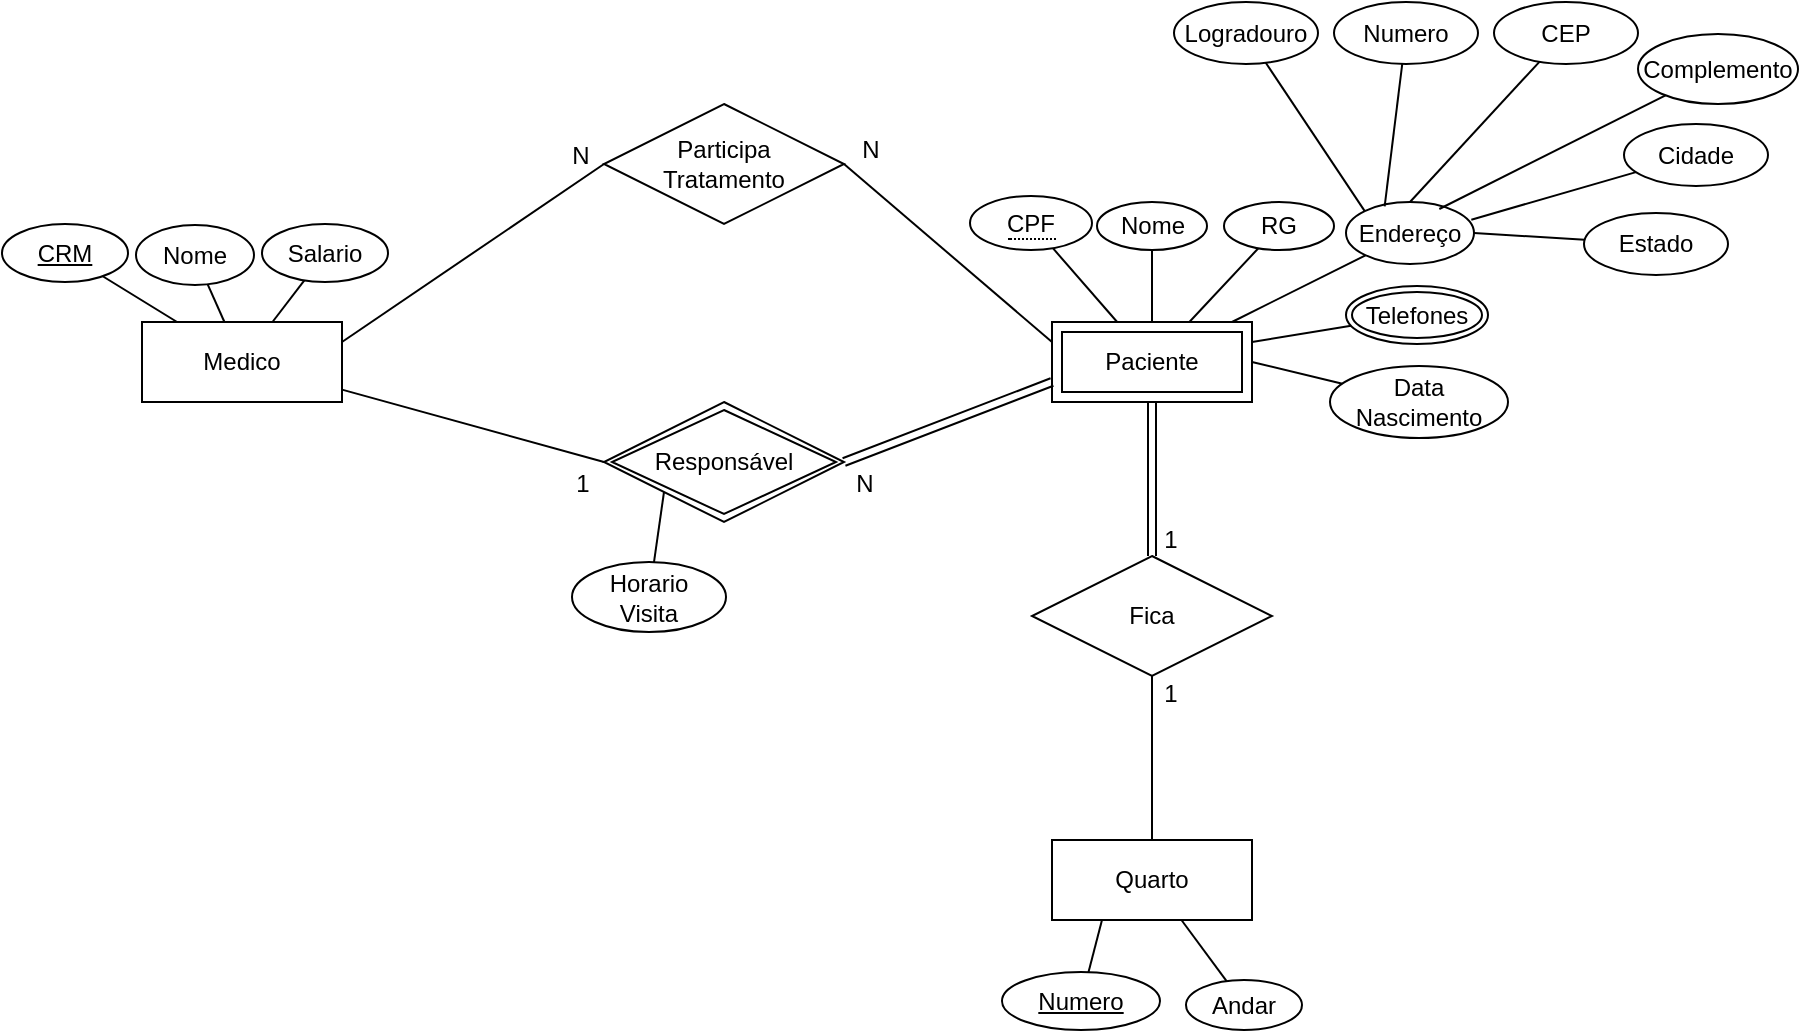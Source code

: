 <mxfile version="13.6.9" type="device"><diagram id="gLGxLpBojREsRRcUhPYL" name="Page-1"><mxGraphModel dx="865" dy="457" grid="0" gridSize="10" guides="1" tooltips="1" connect="1" arrows="1" fold="1" page="1" pageScale="1" pageWidth="827" pageHeight="1169" math="0" shadow="0"><root><mxCell id="0"/><mxCell id="1" parent="0"/><mxCell id="Zzip1nF_-tby2MiYkes4-37" style="edgeStyle=none;rounded=0;orthogonalLoop=1;jettySize=auto;html=1;entryX=0;entryY=0.5;entryDx=0;entryDy=0;endArrow=none;endFill=0;" edge="1" parent="1" source="Zzip1nF_-tby2MiYkes4-1" target="Zzip1nF_-tby2MiYkes4-36"><mxGeometry relative="1" as="geometry"/></mxCell><mxCell id="Zzip1nF_-tby2MiYkes4-42" style="edgeStyle=none;rounded=0;orthogonalLoop=1;jettySize=auto;html=1;entryX=0;entryY=0.5;entryDx=0;entryDy=0;endArrow=none;endFill=0;exitX=1;exitY=0.25;exitDx=0;exitDy=0;" edge="1" parent="1" source="Zzip1nF_-tby2MiYkes4-1" target="Zzip1nF_-tby2MiYkes4-41"><mxGeometry relative="1" as="geometry"/></mxCell><mxCell id="Zzip1nF_-tby2MiYkes4-1" value="Medico" style="whiteSpace=wrap;html=1;align=center;" vertex="1" parent="1"><mxGeometry x="217" y="315" width="100" height="40" as="geometry"/></mxCell><mxCell id="Zzip1nF_-tby2MiYkes4-3" style="rounded=0;orthogonalLoop=1;jettySize=auto;html=1;endArrow=none;endFill=0;" edge="1" parent="1" source="Zzip1nF_-tby2MiYkes4-2" target="Zzip1nF_-tby2MiYkes4-1"><mxGeometry relative="1" as="geometry"/></mxCell><mxCell id="Zzip1nF_-tby2MiYkes4-2" value="CRM" style="ellipse;whiteSpace=wrap;html=1;align=center;fontStyle=4;" vertex="1" parent="1"><mxGeometry x="147" y="266" width="63" height="29" as="geometry"/></mxCell><mxCell id="Zzip1nF_-tby2MiYkes4-5" style="edgeStyle=none;rounded=0;orthogonalLoop=1;jettySize=auto;html=1;endArrow=none;endFill=0;" edge="1" parent="1" source="Zzip1nF_-tby2MiYkes4-4" target="Zzip1nF_-tby2MiYkes4-1"><mxGeometry relative="1" as="geometry"/></mxCell><mxCell id="Zzip1nF_-tby2MiYkes4-4" value="Nome" style="ellipse;whiteSpace=wrap;html=1;align=center;" vertex="1" parent="1"><mxGeometry x="214" y="266.5" width="59" height="30" as="geometry"/></mxCell><mxCell id="Zzip1nF_-tby2MiYkes4-7" style="edgeStyle=none;rounded=0;orthogonalLoop=1;jettySize=auto;html=1;endArrow=none;endFill=0;" edge="1" parent="1" source="Zzip1nF_-tby2MiYkes4-6" target="Zzip1nF_-tby2MiYkes4-1"><mxGeometry relative="1" as="geometry"/></mxCell><mxCell id="Zzip1nF_-tby2MiYkes4-6" value="Salario" style="ellipse;whiteSpace=wrap;html=1;align=center;" vertex="1" parent="1"><mxGeometry x="277" y="266" width="63" height="29" as="geometry"/></mxCell><mxCell id="Zzip1nF_-tby2MiYkes4-51" style="edgeStyle=none;rounded=0;orthogonalLoop=1;jettySize=auto;html=1;entryX=0.5;entryY=0;entryDx=0;entryDy=0;endArrow=none;endFill=0;shape=link;" edge="1" parent="1" source="Zzip1nF_-tby2MiYkes4-8" target="Zzip1nF_-tby2MiYkes4-50"><mxGeometry relative="1" as="geometry"/></mxCell><mxCell id="Zzip1nF_-tby2MiYkes4-8" value="Paciente" style="shape=ext;margin=3;double=1;whiteSpace=wrap;html=1;align=center;" vertex="1" parent="1"><mxGeometry x="672" y="315" width="100" height="40" as="geometry"/></mxCell><mxCell id="Zzip1nF_-tby2MiYkes4-11" style="edgeStyle=none;rounded=0;orthogonalLoop=1;jettySize=auto;html=1;endArrow=none;endFill=0;" edge="1" parent="1" source="Zzip1nF_-tby2MiYkes4-10" target="Zzip1nF_-tby2MiYkes4-8"><mxGeometry relative="1" as="geometry"/></mxCell><mxCell id="Zzip1nF_-tby2MiYkes4-10" value="&lt;span style=&quot;border-bottom: 1px dotted&quot;&gt;CPF&lt;/span&gt;" style="ellipse;whiteSpace=wrap;html=1;align=center;" vertex="1" parent="1"><mxGeometry x="631" y="252" width="61" height="27" as="geometry"/></mxCell><mxCell id="Zzip1nF_-tby2MiYkes4-15" style="edgeStyle=none;rounded=0;orthogonalLoop=1;jettySize=auto;html=1;endArrow=none;endFill=0;" edge="1" parent="1" source="Zzip1nF_-tby2MiYkes4-13" target="Zzip1nF_-tby2MiYkes4-8"><mxGeometry relative="1" as="geometry"/></mxCell><mxCell id="Zzip1nF_-tby2MiYkes4-13" value="Nome" style="ellipse;whiteSpace=wrap;html=1;align=center;" vertex="1" parent="1"><mxGeometry x="694.5" y="255" width="55" height="24" as="geometry"/></mxCell><mxCell id="Zzip1nF_-tby2MiYkes4-16" style="edgeStyle=none;rounded=0;orthogonalLoop=1;jettySize=auto;html=1;endArrow=none;endFill=0;" edge="1" parent="1" source="Zzip1nF_-tby2MiYkes4-14" target="Zzip1nF_-tby2MiYkes4-8"><mxGeometry relative="1" as="geometry"/></mxCell><mxCell id="Zzip1nF_-tby2MiYkes4-14" value="RG" style="ellipse;whiteSpace=wrap;html=1;align=center;" vertex="1" parent="1"><mxGeometry x="758" y="255" width="55" height="24" as="geometry"/></mxCell><mxCell id="Zzip1nF_-tby2MiYkes4-18" style="edgeStyle=none;rounded=0;orthogonalLoop=1;jettySize=auto;html=1;endArrow=none;endFill=0;" edge="1" parent="1" source="Zzip1nF_-tby2MiYkes4-17" target="Zzip1nF_-tby2MiYkes4-8"><mxGeometry relative="1" as="geometry"/></mxCell><mxCell id="Zzip1nF_-tby2MiYkes4-17" value="Endereço" style="ellipse;whiteSpace=wrap;html=1;align=center;" vertex="1" parent="1"><mxGeometry x="819" y="255" width="64" height="31" as="geometry"/></mxCell><mxCell id="Zzip1nF_-tby2MiYkes4-25" style="edgeStyle=none;rounded=0;orthogonalLoop=1;jettySize=auto;html=1;entryX=0;entryY=0;entryDx=0;entryDy=0;endArrow=none;endFill=0;" edge="1" parent="1" source="Zzip1nF_-tby2MiYkes4-19" target="Zzip1nF_-tby2MiYkes4-17"><mxGeometry relative="1" as="geometry"/></mxCell><mxCell id="Zzip1nF_-tby2MiYkes4-19" value="Logradouro" style="ellipse;whiteSpace=wrap;html=1;align=center;" vertex="1" parent="1"><mxGeometry x="733" y="155" width="72" height="31" as="geometry"/></mxCell><mxCell id="Zzip1nF_-tby2MiYkes4-26" style="edgeStyle=none;rounded=0;orthogonalLoop=1;jettySize=auto;html=1;entryX=0.302;entryY=0.07;entryDx=0;entryDy=0;entryPerimeter=0;endArrow=none;endFill=0;" edge="1" parent="1" source="Zzip1nF_-tby2MiYkes4-20" target="Zzip1nF_-tby2MiYkes4-17"><mxGeometry relative="1" as="geometry"/></mxCell><mxCell id="Zzip1nF_-tby2MiYkes4-20" value="Numero" style="ellipse;whiteSpace=wrap;html=1;align=center;" vertex="1" parent="1"><mxGeometry x="813" y="155" width="72" height="31" as="geometry"/></mxCell><mxCell id="Zzip1nF_-tby2MiYkes4-27" style="edgeStyle=none;rounded=0;orthogonalLoop=1;jettySize=auto;html=1;entryX=0.5;entryY=0;entryDx=0;entryDy=0;endArrow=none;endFill=0;" edge="1" parent="1" source="Zzip1nF_-tby2MiYkes4-21" target="Zzip1nF_-tby2MiYkes4-17"><mxGeometry relative="1" as="geometry"/></mxCell><mxCell id="Zzip1nF_-tby2MiYkes4-21" value="CEP" style="ellipse;whiteSpace=wrap;html=1;align=center;" vertex="1" parent="1"><mxGeometry x="893" y="155" width="72" height="31" as="geometry"/></mxCell><mxCell id="Zzip1nF_-tby2MiYkes4-28" style="edgeStyle=none;rounded=0;orthogonalLoop=1;jettySize=auto;html=1;entryX=0.729;entryY=0.113;entryDx=0;entryDy=0;entryPerimeter=0;endArrow=none;endFill=0;" edge="1" parent="1" source="Zzip1nF_-tby2MiYkes4-22" target="Zzip1nF_-tby2MiYkes4-17"><mxGeometry relative="1" as="geometry"/></mxCell><mxCell id="Zzip1nF_-tby2MiYkes4-22" value="Complemento" style="ellipse;whiteSpace=wrap;html=1;align=center;" vertex="1" parent="1"><mxGeometry x="965" y="171" width="80" height="35" as="geometry"/></mxCell><mxCell id="Zzip1nF_-tby2MiYkes4-29" style="edgeStyle=none;rounded=0;orthogonalLoop=1;jettySize=auto;html=1;entryX=0.979;entryY=0.285;entryDx=0;entryDy=0;entryPerimeter=0;endArrow=none;endFill=0;" edge="1" parent="1" source="Zzip1nF_-tby2MiYkes4-23" target="Zzip1nF_-tby2MiYkes4-17"><mxGeometry relative="1" as="geometry"/></mxCell><mxCell id="Zzip1nF_-tby2MiYkes4-23" value="Cidade" style="ellipse;whiteSpace=wrap;html=1;align=center;" vertex="1" parent="1"><mxGeometry x="958" y="216" width="72" height="31" as="geometry"/></mxCell><mxCell id="Zzip1nF_-tby2MiYkes4-30" style="edgeStyle=none;rounded=0;orthogonalLoop=1;jettySize=auto;html=1;entryX=1;entryY=0.5;entryDx=0;entryDy=0;endArrow=none;endFill=0;" edge="1" parent="1" source="Zzip1nF_-tby2MiYkes4-24" target="Zzip1nF_-tby2MiYkes4-17"><mxGeometry relative="1" as="geometry"/></mxCell><mxCell id="Zzip1nF_-tby2MiYkes4-24" value="Estado" style="ellipse;whiteSpace=wrap;html=1;align=center;" vertex="1" parent="1"><mxGeometry x="938" y="260.5" width="72" height="31" as="geometry"/></mxCell><mxCell id="Zzip1nF_-tby2MiYkes4-31" style="edgeStyle=none;rounded=0;orthogonalLoop=1;jettySize=auto;html=1;exitX=0.5;exitY=1;exitDx=0;exitDy=0;endArrow=none;endFill=0;" edge="1" parent="1" source="Zzip1nF_-tby2MiYkes4-23" target="Zzip1nF_-tby2MiYkes4-23"><mxGeometry relative="1" as="geometry"/></mxCell><mxCell id="Zzip1nF_-tby2MiYkes4-33" style="edgeStyle=none;rounded=0;orthogonalLoop=1;jettySize=auto;html=1;entryX=1;entryY=0.25;entryDx=0;entryDy=0;endArrow=none;endFill=0;" edge="1" parent="1" source="Zzip1nF_-tby2MiYkes4-32" target="Zzip1nF_-tby2MiYkes4-8"><mxGeometry relative="1" as="geometry"/></mxCell><mxCell id="Zzip1nF_-tby2MiYkes4-32" value="Telefones" style="ellipse;shape=doubleEllipse;margin=3;whiteSpace=wrap;html=1;align=center;" vertex="1" parent="1"><mxGeometry x="819" y="297" width="71" height="29" as="geometry"/></mxCell><mxCell id="Zzip1nF_-tby2MiYkes4-35" style="edgeStyle=none;rounded=0;orthogonalLoop=1;jettySize=auto;html=1;entryX=1;entryY=0.5;entryDx=0;entryDy=0;endArrow=none;endFill=0;" edge="1" parent="1" source="Zzip1nF_-tby2MiYkes4-34" target="Zzip1nF_-tby2MiYkes4-8"><mxGeometry relative="1" as="geometry"/></mxCell><mxCell id="Zzip1nF_-tby2MiYkes4-34" value="Data&lt;br&gt;Nascimento" style="ellipse;whiteSpace=wrap;html=1;align=center;" vertex="1" parent="1"><mxGeometry x="811" y="337" width="89" height="36" as="geometry"/></mxCell><mxCell id="Zzip1nF_-tby2MiYkes4-38" style="edgeStyle=none;rounded=0;orthogonalLoop=1;jettySize=auto;html=1;entryX=0;entryY=0.75;entryDx=0;entryDy=0;endArrow=none;endFill=0;exitX=1;exitY=0.5;exitDx=0;exitDy=0;shape=link;" edge="1" parent="1" source="Zzip1nF_-tby2MiYkes4-36" target="Zzip1nF_-tby2MiYkes4-8"><mxGeometry relative="1" as="geometry"/></mxCell><mxCell id="Zzip1nF_-tby2MiYkes4-36" value="Responsável" style="shape=rhombus;double=1;perimeter=rhombusPerimeter;whiteSpace=wrap;html=1;align=center;" vertex="1" parent="1"><mxGeometry x="448" y="355" width="120" height="60" as="geometry"/></mxCell><mxCell id="Zzip1nF_-tby2MiYkes4-40" style="edgeStyle=none;rounded=0;orthogonalLoop=1;jettySize=auto;html=1;entryX=0;entryY=1;entryDx=0;entryDy=0;endArrow=none;endFill=0;" edge="1" parent="1" source="Zzip1nF_-tby2MiYkes4-39" target="Zzip1nF_-tby2MiYkes4-36"><mxGeometry relative="1" as="geometry"/></mxCell><mxCell id="Zzip1nF_-tby2MiYkes4-39" value="Horario&lt;br&gt;Visita" style="ellipse;whiteSpace=wrap;html=1;align=center;" vertex="1" parent="1"><mxGeometry x="432" y="435" width="77" height="35" as="geometry"/></mxCell><mxCell id="Zzip1nF_-tby2MiYkes4-43" style="edgeStyle=none;rounded=0;orthogonalLoop=1;jettySize=auto;html=1;entryX=0;entryY=0.25;entryDx=0;entryDy=0;endArrow=none;endFill=0;exitX=1;exitY=0.5;exitDx=0;exitDy=0;" edge="1" parent="1" source="Zzip1nF_-tby2MiYkes4-41" target="Zzip1nF_-tby2MiYkes4-8"><mxGeometry relative="1" as="geometry"/></mxCell><mxCell id="Zzip1nF_-tby2MiYkes4-41" value="Participa&lt;br&gt;Tratamento" style="shape=rhombus;perimeter=rhombusPerimeter;whiteSpace=wrap;html=1;align=center;" vertex="1" parent="1"><mxGeometry x="448" y="206" width="120" height="60" as="geometry"/></mxCell><mxCell id="Zzip1nF_-tby2MiYkes4-45" value="Quarto" style="whiteSpace=wrap;html=1;align=center;" vertex="1" parent="1"><mxGeometry x="672" y="574" width="100" height="40" as="geometry"/></mxCell><mxCell id="Zzip1nF_-tby2MiYkes4-47" style="edgeStyle=none;rounded=0;orthogonalLoop=1;jettySize=auto;html=1;entryX=0.25;entryY=1;entryDx=0;entryDy=0;endArrow=none;endFill=0;" edge="1" parent="1" source="Zzip1nF_-tby2MiYkes4-46" target="Zzip1nF_-tby2MiYkes4-45"><mxGeometry relative="1" as="geometry"/></mxCell><mxCell id="Zzip1nF_-tby2MiYkes4-46" value="Numero" style="ellipse;whiteSpace=wrap;html=1;align=center;fontStyle=4;" vertex="1" parent="1"><mxGeometry x="647" y="640" width="79" height="29" as="geometry"/></mxCell><mxCell id="Zzip1nF_-tby2MiYkes4-49" style="edgeStyle=none;rounded=0;orthogonalLoop=1;jettySize=auto;html=1;endArrow=none;endFill=0;" edge="1" parent="1" source="Zzip1nF_-tby2MiYkes4-48" target="Zzip1nF_-tby2MiYkes4-45"><mxGeometry relative="1" as="geometry"/></mxCell><mxCell id="Zzip1nF_-tby2MiYkes4-48" value="Andar" style="ellipse;whiteSpace=wrap;html=1;align=center;" vertex="1" parent="1"><mxGeometry x="739" y="644" width="58" height="25" as="geometry"/></mxCell><mxCell id="Zzip1nF_-tby2MiYkes4-52" style="edgeStyle=none;rounded=0;orthogonalLoop=1;jettySize=auto;html=1;entryX=0.5;entryY=0;entryDx=0;entryDy=0;endArrow=none;endFill=0;" edge="1" parent="1" source="Zzip1nF_-tby2MiYkes4-50" target="Zzip1nF_-tby2MiYkes4-45"><mxGeometry relative="1" as="geometry"/></mxCell><mxCell id="Zzip1nF_-tby2MiYkes4-50" value="Fica" style="shape=rhombus;perimeter=rhombusPerimeter;whiteSpace=wrap;html=1;align=center;" vertex="1" parent="1"><mxGeometry x="662" y="432" width="120" height="60" as="geometry"/></mxCell><mxCell id="Zzip1nF_-tby2MiYkes4-54" value="1" style="text;html=1;align=center;verticalAlign=middle;resizable=0;points=[];autosize=1;" vertex="1" parent="1"><mxGeometry x="429" y="387" width="16" height="18" as="geometry"/></mxCell><mxCell id="Zzip1nF_-tby2MiYkes4-55" value="N" style="text;html=1;align=center;verticalAlign=middle;resizable=0;points=[];autosize=1;" vertex="1" parent="1"><mxGeometry x="568" y="387" width="19" height="18" as="geometry"/></mxCell><mxCell id="Zzip1nF_-tby2MiYkes4-56" value="N" style="text;html=1;align=center;verticalAlign=middle;resizable=0;points=[];autosize=1;" vertex="1" parent="1"><mxGeometry x="571" y="220" width="19" height="18" as="geometry"/></mxCell><mxCell id="Zzip1nF_-tby2MiYkes4-57" value="N" style="text;html=1;align=center;verticalAlign=middle;resizable=0;points=[];autosize=1;" vertex="1" parent="1"><mxGeometry x="426" y="222.5" width="19" height="18" as="geometry"/></mxCell><mxCell id="Zzip1nF_-tby2MiYkes4-58" value="1" style="text;html=1;align=center;verticalAlign=middle;resizable=0;points=[];autosize=1;" vertex="1" parent="1"><mxGeometry x="723" y="492" width="16" height="18" as="geometry"/></mxCell><mxCell id="Zzip1nF_-tby2MiYkes4-59" value="1" style="text;html=1;align=center;verticalAlign=middle;resizable=0;points=[];autosize=1;" vertex="1" parent="1"><mxGeometry x="723" y="415" width="16" height="18" as="geometry"/></mxCell></root></mxGraphModel></diagram></mxfile>